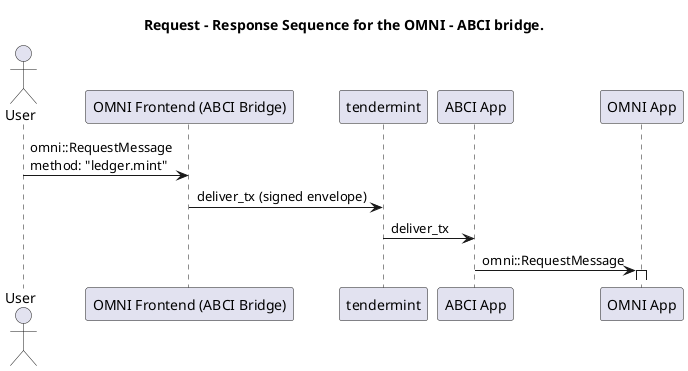 @startuml
title Request - Response Sequence for the OMNI - ABCI bridge.

actor user as "User"
participant omni as "OMNI Frontend (ABCI Bridge)"
participant tendermint
participant abci_app as "ABCI App"
participant omni_app as "OMNI App"

user -> omni : \
    omni::RequestMessage\nmethod: "ledger.mint"
omni -> tendermint : \
    deliver_tx (signed envelope)

tendermint -> abci_app : \
    deliver_tx

abci_app -> omni_app : \
    omni::RequestMessage

activate omni_app

@enduml
